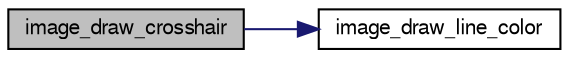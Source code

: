 digraph "image_draw_crosshair"
{
  edge [fontname="FreeSans",fontsize="10",labelfontname="FreeSans",labelfontsize="10"];
  node [fontname="FreeSans",fontsize="10",shape=record];
  rankdir="LR";
  Node1 [label="image_draw_crosshair",height=0.2,width=0.4,color="black", fillcolor="grey75", style="filled", fontcolor="black"];
  Node1 -> Node2 [color="midnightblue",fontsize="10",style="solid",fontname="FreeSans"];
  Node2 [label="image_draw_line_color",height=0.2,width=0.4,color="black", fillcolor="white", style="filled",URL="$image_8c.html#a5b1f40ae3b945985c9f4d09bdd313de8",tooltip="Draw a line on the image. "];
}
